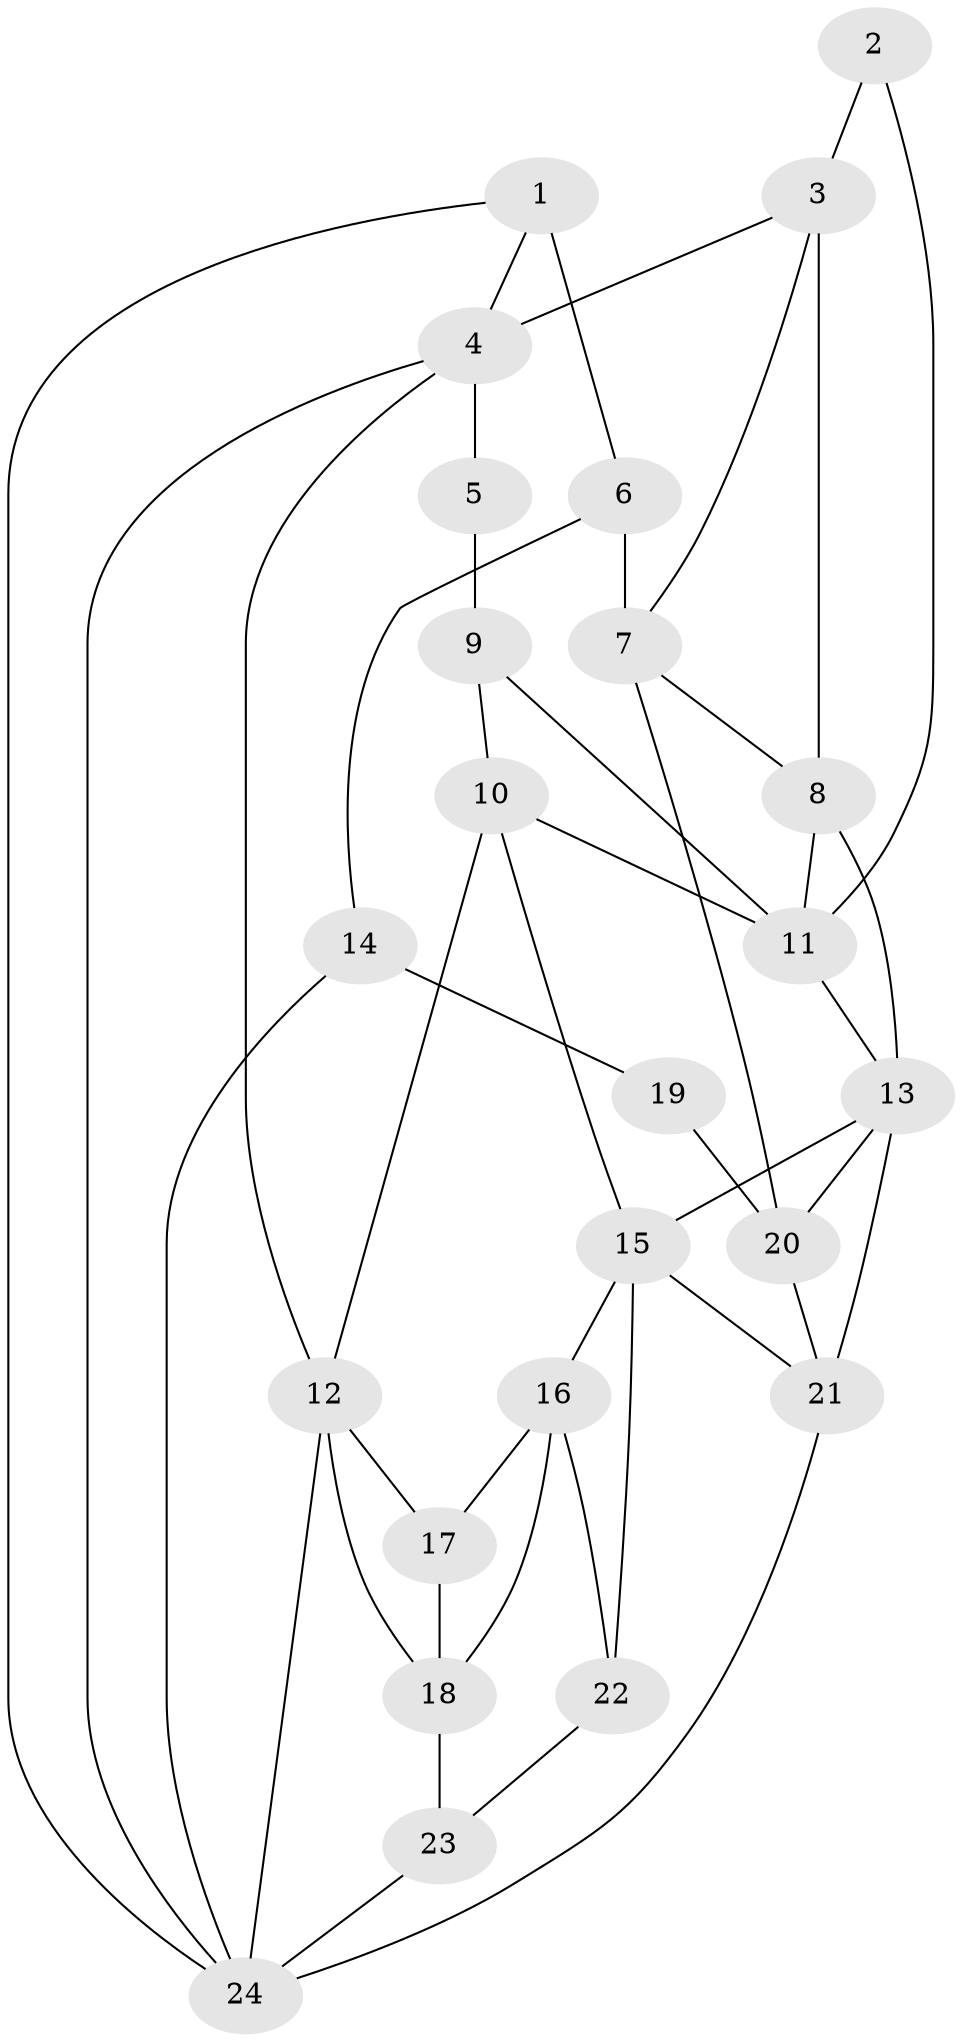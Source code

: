 // original degree distribution, {3: 0.02857142857142857, 6: 0.22857142857142856, 5: 0.4857142857142857, 4: 0.2571428571428571}
// Generated by graph-tools (version 1.1) at 2025/38/03/04/25 23:38:22]
// undirected, 24 vertices, 45 edges
graph export_dot {
  node [color=gray90,style=filled];
  1;
  2;
  3;
  4;
  5;
  6;
  7;
  8;
  9;
  10;
  11;
  12;
  13;
  14;
  15;
  16;
  17;
  18;
  19;
  20;
  21;
  22;
  23;
  24;
  1 -- 4 [weight=1.0];
  1 -- 6 [weight=2.0];
  1 -- 24 [weight=1.0];
  2 -- 3 [weight=2.0];
  2 -- 11 [weight=2.0];
  3 -- 4 [weight=1.0];
  3 -- 7 [weight=1.0];
  3 -- 8 [weight=1.0];
  4 -- 5 [weight=2.0];
  4 -- 12 [weight=1.0];
  4 -- 24 [weight=1.0];
  5 -- 9 [weight=2.0];
  6 -- 7 [weight=2.0];
  6 -- 14 [weight=1.0];
  7 -- 8 [weight=1.0];
  7 -- 20 [weight=1.0];
  8 -- 11 [weight=1.0];
  8 -- 13 [weight=1.0];
  9 -- 10 [weight=1.0];
  9 -- 11 [weight=1.0];
  10 -- 11 [weight=1.0];
  10 -- 12 [weight=1.0];
  10 -- 15 [weight=1.0];
  11 -- 13 [weight=1.0];
  12 -- 17 [weight=1.0];
  12 -- 18 [weight=1.0];
  12 -- 24 [weight=1.0];
  13 -- 15 [weight=1.0];
  13 -- 20 [weight=1.0];
  13 -- 21 [weight=1.0];
  14 -- 19 [weight=1.0];
  14 -- 24 [weight=1.0];
  15 -- 16 [weight=1.0];
  15 -- 21 [weight=1.0];
  15 -- 22 [weight=1.0];
  16 -- 17 [weight=2.0];
  16 -- 18 [weight=1.0];
  16 -- 22 [weight=1.0];
  17 -- 18 [weight=1.0];
  18 -- 23 [weight=2.0];
  19 -- 20 [weight=3.0];
  20 -- 21 [weight=1.0];
  21 -- 24 [weight=1.0];
  22 -- 23 [weight=2.0];
  23 -- 24 [weight=2.0];
}

